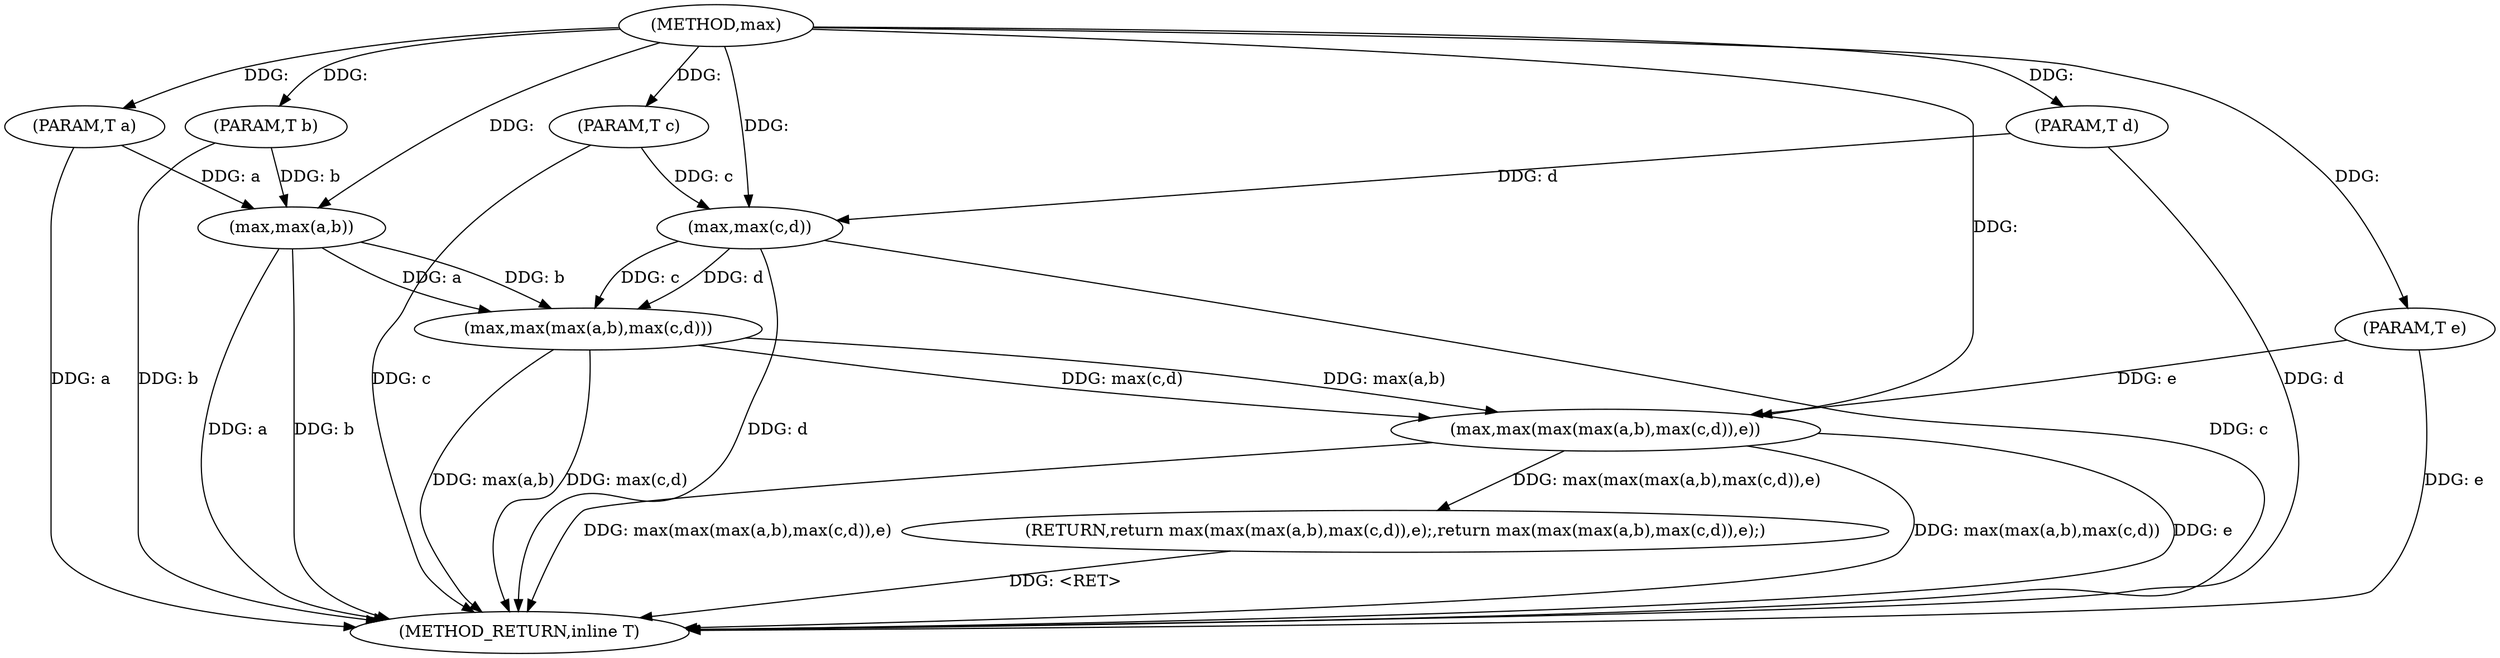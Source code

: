 digraph "max" {  
"1001477" [label = "(METHOD,max)" ]
"1001494" [label = "(METHOD_RETURN,inline T)" ]
"1001478" [label = "(PARAM,T a)" ]
"1001479" [label = "(PARAM,T b)" ]
"1001480" [label = "(PARAM,T c)" ]
"1001481" [label = "(PARAM,T d)" ]
"1001482" [label = "(PARAM,T e)" ]
"1001484" [label = "(RETURN,return max(max(max(a,b),max(c,d)),e);,return max(max(max(a,b),max(c,d)),e);)" ]
"1001485" [label = "(max,max(max(max(a,b),max(c,d)),e))" ]
"1001486" [label = "(max,max(max(a,b),max(c,d)))" ]
"1001487" [label = "(max,max(a,b))" ]
"1001490" [label = "(max,max(c,d))" ]
  "1001484" -> "1001494"  [ label = "DDG: <RET>"] 
  "1001478" -> "1001494"  [ label = "DDG: a"] 
  "1001479" -> "1001494"  [ label = "DDG: b"] 
  "1001480" -> "1001494"  [ label = "DDG: c"] 
  "1001481" -> "1001494"  [ label = "DDG: d"] 
  "1001482" -> "1001494"  [ label = "DDG: e"] 
  "1001487" -> "1001494"  [ label = "DDG: a"] 
  "1001487" -> "1001494"  [ label = "DDG: b"] 
  "1001486" -> "1001494"  [ label = "DDG: max(a,b)"] 
  "1001490" -> "1001494"  [ label = "DDG: c"] 
  "1001490" -> "1001494"  [ label = "DDG: d"] 
  "1001486" -> "1001494"  [ label = "DDG: max(c,d)"] 
  "1001485" -> "1001494"  [ label = "DDG: max(max(a,b),max(c,d))"] 
  "1001485" -> "1001494"  [ label = "DDG: e"] 
  "1001485" -> "1001494"  [ label = "DDG: max(max(max(a,b),max(c,d)),e)"] 
  "1001477" -> "1001478"  [ label = "DDG: "] 
  "1001477" -> "1001479"  [ label = "DDG: "] 
  "1001477" -> "1001480"  [ label = "DDG: "] 
  "1001477" -> "1001481"  [ label = "DDG: "] 
  "1001477" -> "1001482"  [ label = "DDG: "] 
  "1001485" -> "1001484"  [ label = "DDG: max(max(max(a,b),max(c,d)),e)"] 
  "1001486" -> "1001485"  [ label = "DDG: max(c,d)"] 
  "1001486" -> "1001485"  [ label = "DDG: max(a,b)"] 
  "1001482" -> "1001485"  [ label = "DDG: e"] 
  "1001477" -> "1001485"  [ label = "DDG: "] 
  "1001487" -> "1001486"  [ label = "DDG: a"] 
  "1001487" -> "1001486"  [ label = "DDG: b"] 
  "1001490" -> "1001486"  [ label = "DDG: c"] 
  "1001490" -> "1001486"  [ label = "DDG: d"] 
  "1001478" -> "1001487"  [ label = "DDG: a"] 
  "1001477" -> "1001487"  [ label = "DDG: "] 
  "1001479" -> "1001487"  [ label = "DDG: b"] 
  "1001480" -> "1001490"  [ label = "DDG: c"] 
  "1001477" -> "1001490"  [ label = "DDG: "] 
  "1001481" -> "1001490"  [ label = "DDG: d"] 
}
